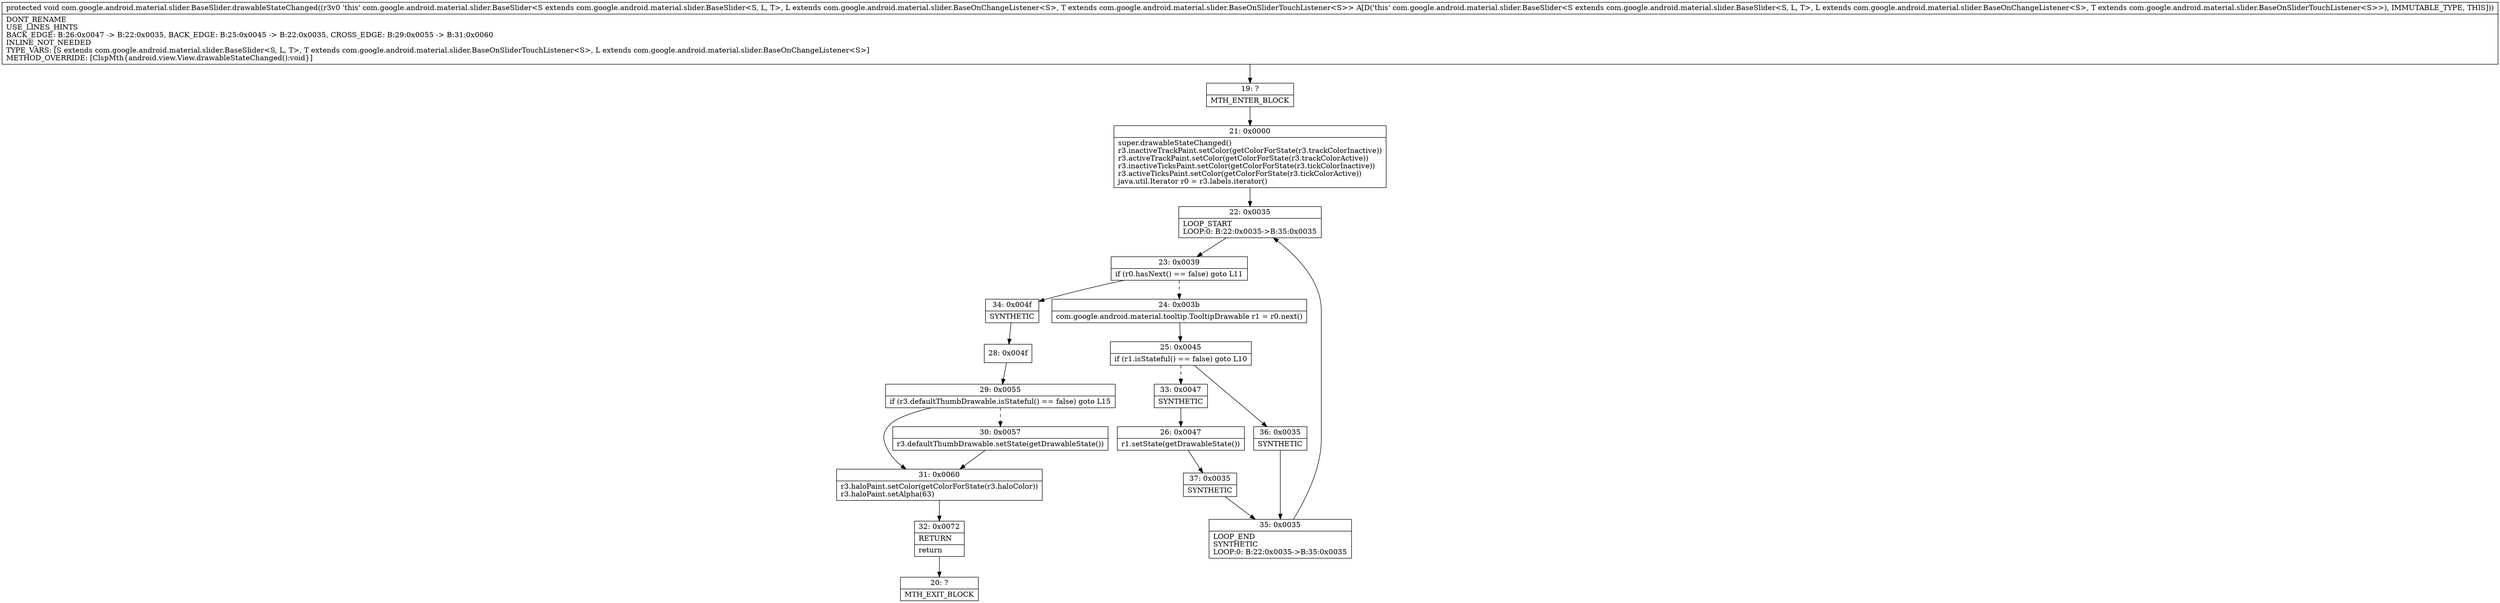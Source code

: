 digraph "CFG forcom.google.android.material.slider.BaseSlider.drawableStateChanged()V" {
Node_19 [shape=record,label="{19\:\ ?|MTH_ENTER_BLOCK\l}"];
Node_21 [shape=record,label="{21\:\ 0x0000|super.drawableStateChanged()\lr3.inactiveTrackPaint.setColor(getColorForState(r3.trackColorInactive))\lr3.activeTrackPaint.setColor(getColorForState(r3.trackColorActive))\lr3.inactiveTicksPaint.setColor(getColorForState(r3.tickColorInactive))\lr3.activeTicksPaint.setColor(getColorForState(r3.tickColorActive))\ljava.util.Iterator r0 = r3.labels.iterator()\l}"];
Node_22 [shape=record,label="{22\:\ 0x0035|LOOP_START\lLOOP:0: B:22:0x0035\-\>B:35:0x0035\l}"];
Node_23 [shape=record,label="{23\:\ 0x0039|if (r0.hasNext() == false) goto L11\l}"];
Node_24 [shape=record,label="{24\:\ 0x003b|com.google.android.material.tooltip.TooltipDrawable r1 = r0.next()\l}"];
Node_25 [shape=record,label="{25\:\ 0x0045|if (r1.isStateful() == false) goto L10\l}"];
Node_33 [shape=record,label="{33\:\ 0x0047|SYNTHETIC\l}"];
Node_26 [shape=record,label="{26\:\ 0x0047|r1.setState(getDrawableState())\l}"];
Node_37 [shape=record,label="{37\:\ 0x0035|SYNTHETIC\l}"];
Node_35 [shape=record,label="{35\:\ 0x0035|LOOP_END\lSYNTHETIC\lLOOP:0: B:22:0x0035\-\>B:35:0x0035\l}"];
Node_36 [shape=record,label="{36\:\ 0x0035|SYNTHETIC\l}"];
Node_34 [shape=record,label="{34\:\ 0x004f|SYNTHETIC\l}"];
Node_28 [shape=record,label="{28\:\ 0x004f}"];
Node_29 [shape=record,label="{29\:\ 0x0055|if (r3.defaultThumbDrawable.isStateful() == false) goto L15\l}"];
Node_30 [shape=record,label="{30\:\ 0x0057|r3.defaultThumbDrawable.setState(getDrawableState())\l}"];
Node_31 [shape=record,label="{31\:\ 0x0060|r3.haloPaint.setColor(getColorForState(r3.haloColor))\lr3.haloPaint.setAlpha(63)\l}"];
Node_32 [shape=record,label="{32\:\ 0x0072|RETURN\l|return\l}"];
Node_20 [shape=record,label="{20\:\ ?|MTH_EXIT_BLOCK\l}"];
MethodNode[shape=record,label="{protected void com.google.android.material.slider.BaseSlider.drawableStateChanged((r3v0 'this' com.google.android.material.slider.BaseSlider\<S extends com.google.android.material.slider.BaseSlider\<S, L, T\>, L extends com.google.android.material.slider.BaseOnChangeListener\<S\>, T extends com.google.android.material.slider.BaseOnSliderTouchListener\<S\>\> A[D('this' com.google.android.material.slider.BaseSlider\<S extends com.google.android.material.slider.BaseSlider\<S, L, T\>, L extends com.google.android.material.slider.BaseOnChangeListener\<S\>, T extends com.google.android.material.slider.BaseOnSliderTouchListener\<S\>\>), IMMUTABLE_TYPE, THIS]))  | DONT_RENAME\lUSE_LINES_HINTS\lBACK_EDGE: B:26:0x0047 \-\> B:22:0x0035, BACK_EDGE: B:25:0x0045 \-\> B:22:0x0035, CROSS_EDGE: B:29:0x0055 \-\> B:31:0x0060\lINLINE_NOT_NEEDED\lTYPE_VARS: [S extends com.google.android.material.slider.BaseSlider\<S, L, T\>, T extends com.google.android.material.slider.BaseOnSliderTouchListener\<S\>, L extends com.google.android.material.slider.BaseOnChangeListener\<S\>]\lMETHOD_OVERRIDE: [ClspMth\{android.view.View.drawableStateChanged():void\}]\l}"];
MethodNode -> Node_19;Node_19 -> Node_21;
Node_21 -> Node_22;
Node_22 -> Node_23;
Node_23 -> Node_24[style=dashed];
Node_23 -> Node_34;
Node_24 -> Node_25;
Node_25 -> Node_33[style=dashed];
Node_25 -> Node_36;
Node_33 -> Node_26;
Node_26 -> Node_37;
Node_37 -> Node_35;
Node_35 -> Node_22;
Node_36 -> Node_35;
Node_34 -> Node_28;
Node_28 -> Node_29;
Node_29 -> Node_30[style=dashed];
Node_29 -> Node_31;
Node_30 -> Node_31;
Node_31 -> Node_32;
Node_32 -> Node_20;
}

